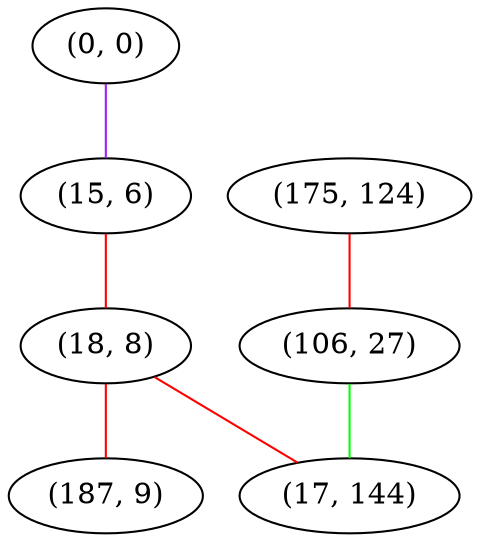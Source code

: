graph "" {
"(0, 0)";
"(175, 124)";
"(15, 6)";
"(106, 27)";
"(18, 8)";
"(17, 144)";
"(187, 9)";
"(0, 0)" -- "(15, 6)"  [color=purple, key=0, weight=4];
"(175, 124)" -- "(106, 27)"  [color=red, key=0, weight=1];
"(15, 6)" -- "(18, 8)"  [color=red, key=0, weight=1];
"(106, 27)" -- "(17, 144)"  [color=green, key=0, weight=2];
"(18, 8)" -- "(187, 9)"  [color=red, key=0, weight=1];
"(18, 8)" -- "(17, 144)"  [color=red, key=0, weight=1];
}

